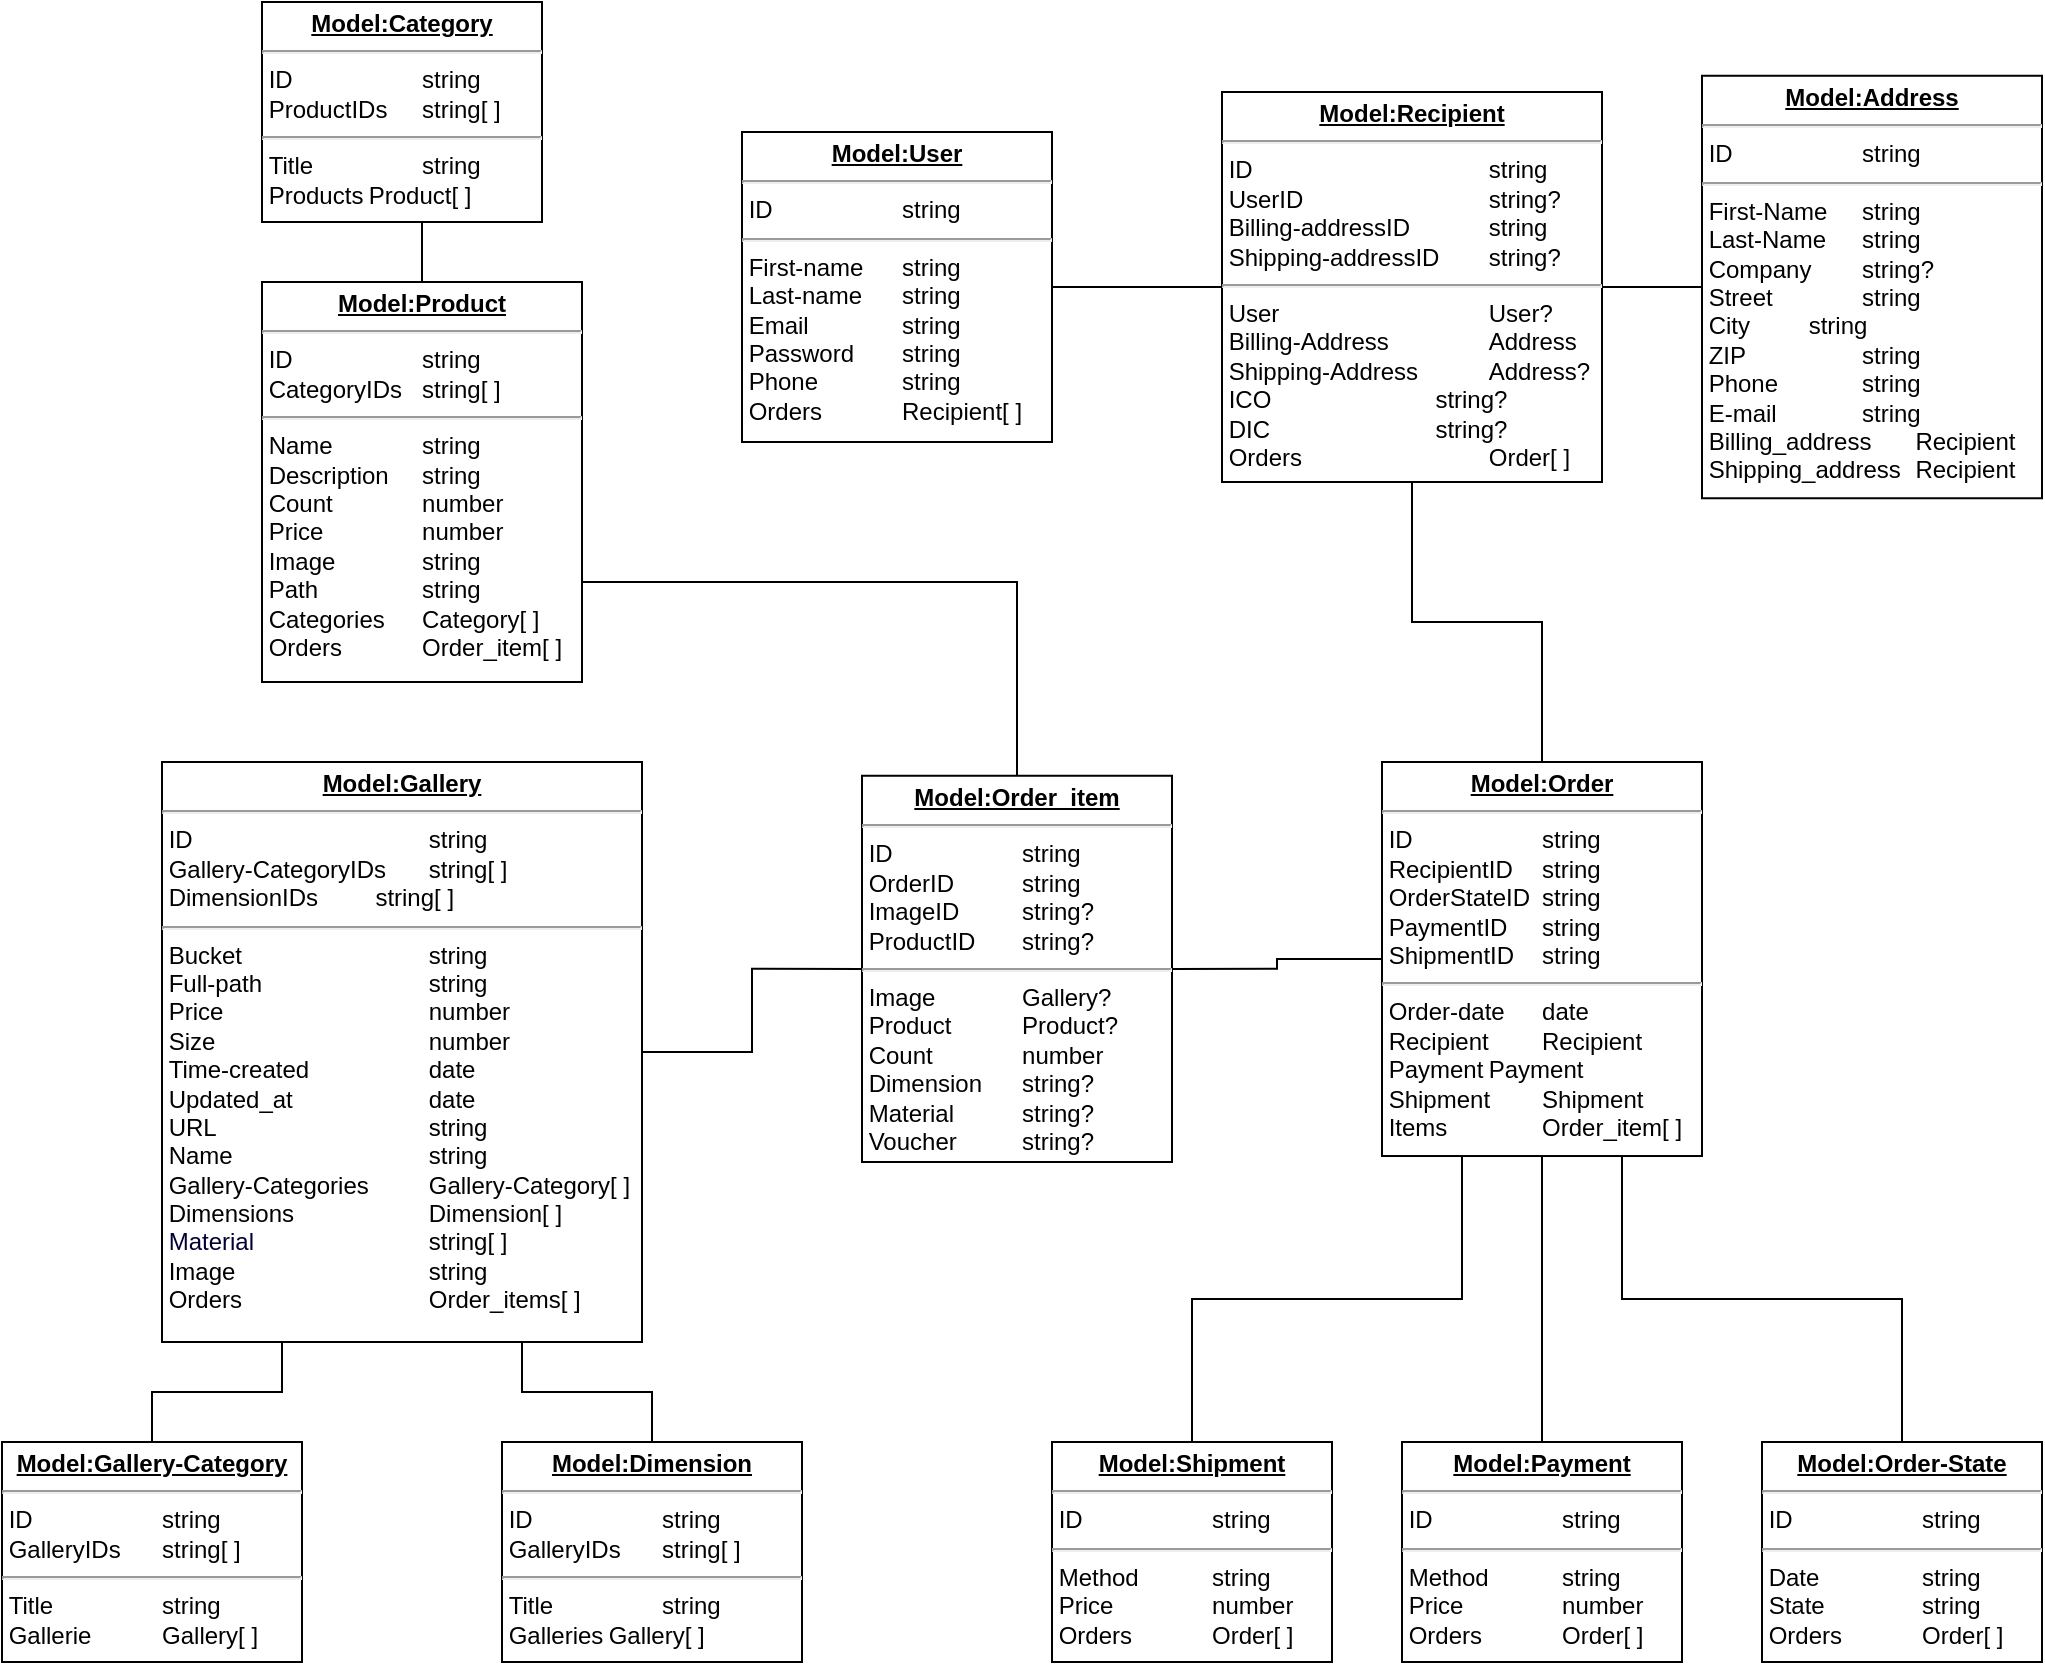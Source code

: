 <mxfile version="21.6.2" type="device">
  <diagram name="Page-1" id="a7904f86-f2b4-8e86-fa97-74104820619b">
    <mxGraphModel dx="2074" dy="1119" grid="1" gridSize="10" guides="1" tooltips="1" connect="1" arrows="1" fold="1" page="1" pageScale="1" pageWidth="1100" pageHeight="850" background="none" math="0" shadow="0">
      <root>
        <mxCell id="0" />
        <mxCell id="1" parent="0" />
        <mxCell id="24794b860abc3c2d-21" value="&lt;p style=&quot;margin: 0px ; margin-top: 4px ; text-align: center ; text-decoration: underline&quot;&gt;&lt;b&gt;Model:User&lt;/b&gt;&lt;/p&gt;&lt;hr&gt;&lt;div&gt;&amp;nbsp;ID&lt;span style=&quot;white-space: pre;&quot;&gt;&#x9;&lt;/span&gt;&lt;span style=&quot;white-space: pre;&quot;&gt;&#x9;&lt;/span&gt;&lt;span style=&quot;white-space: pre;&quot;&gt;&#x9;&lt;/span&gt;string&lt;/div&gt;&lt;div&gt;&lt;hr&gt;&amp;nbsp;First-name&lt;span style=&quot;white-space: pre;&quot;&gt;&#x9;&lt;/span&gt;string&lt;/div&gt;&lt;div&gt;&amp;nbsp;Last-name&lt;span style=&quot;white-space: pre;&quot;&gt;&#x9;&lt;/span&gt;string&lt;/div&gt;&lt;div&gt;&amp;nbsp;Email&lt;span style=&quot;white-space: pre;&quot;&gt;&#x9;&lt;/span&gt;&lt;span style=&quot;white-space: pre;&quot;&gt;&#x9;&lt;/span&gt;string&lt;/div&gt;&lt;div&gt;&amp;nbsp;Password&lt;span style=&quot;white-space: pre;&quot;&gt;&#x9;&lt;/span&gt;string&lt;/div&gt;&lt;div&gt;&amp;nbsp;Phone&lt;span style=&quot;white-space: pre;&quot;&gt;&#x9;&lt;/span&gt;&lt;span style=&quot;white-space: pre;&quot;&gt;&#x9;&lt;/span&gt;string&lt;/div&gt;&lt;div&gt;&amp;nbsp;Orders&lt;span style=&quot;white-space: pre;&quot;&gt;&#x9;&lt;/span&gt;&lt;span style=&quot;white-space: pre;&quot;&gt;&#x9;&lt;/span&gt;Recipient[ ]&lt;br&gt;&lt;/div&gt;&lt;div&gt;&lt;br&gt;&lt;/div&gt;&lt;div&gt;&lt;br&gt;&lt;/div&gt;&lt;div&gt;&amp;nbsp;&lt;br&gt;&lt;/div&gt;" style="verticalAlign=top;align=left;overflow=fill;fontSize=12;fontFamily=Helvetica;html=1;rounded=0;shadow=0;comic=0;labelBackgroundColor=none;strokeWidth=1" parent="1" vertex="1">
          <mxGeometry x="430" y="75" width="155" height="155" as="geometry" />
        </mxCell>
        <mxCell id="SQNjvXRtJoN_OJVXjRYW-17" style="edgeStyle=orthogonalEdgeStyle;rounded=0;orthogonalLoop=1;jettySize=auto;html=1;exitX=0;exitY=0.5;exitDx=0;exitDy=0;entryX=1;entryY=0.5;entryDx=0;entryDy=0;endArrow=none;endFill=0;" parent="1" source="yjo9sUvpNdn4HBGGoEXQ-1" target="24794b860abc3c2d-21" edge="1">
          <mxGeometry relative="1" as="geometry" />
        </mxCell>
        <mxCell id="SQNjvXRtJoN_OJVXjRYW-45" style="edgeStyle=orthogonalEdgeStyle;rounded=0;orthogonalLoop=1;jettySize=auto;html=1;exitX=1;exitY=0.5;exitDx=0;exitDy=0;entryX=0;entryY=0.5;entryDx=0;entryDy=0;endArrow=none;endFill=0;" parent="1" source="yjo9sUvpNdn4HBGGoEXQ-1" target="SQNjvXRtJoN_OJVXjRYW-3" edge="1">
          <mxGeometry relative="1" as="geometry" />
        </mxCell>
        <mxCell id="yjo9sUvpNdn4HBGGoEXQ-1" value="&lt;p style=&quot;margin: 0px ; margin-top: 4px ; text-align: center ; text-decoration: underline&quot;&gt;&lt;b&gt;Model:Recipient&lt;/b&gt;&lt;br&gt;&lt;/p&gt;&lt;hr&gt;&lt;div&gt;&amp;nbsp;ID&lt;span style=&quot;white-space: pre;&quot;&gt;&#x9;&lt;/span&gt;&lt;span style=&quot;white-space: pre;&quot;&gt;&#x9;&lt;/span&gt;&lt;span style=&quot;white-space: pre;&quot;&gt;&#x9;&lt;/span&gt;&lt;span style=&quot;white-space: pre;&quot;&gt;&#x9;&lt;/span&gt;&lt;span style=&quot;white-space: pre;&quot;&gt;&#x9;&lt;/span&gt;string&lt;/div&gt;&lt;div&gt;&amp;nbsp;UserID&lt;span style=&quot;white-space: pre;&quot;&gt;&#x9;&lt;/span&gt;&lt;span style=&quot;white-space: pre;&quot;&gt;&#x9;&lt;/span&gt;&lt;span style=&quot;white-space: pre;&quot;&gt;&#x9;&lt;/span&gt;&lt;span style=&quot;white-space: pre;&quot;&gt;&#x9;&lt;/span&gt;string?&lt;br&gt;&lt;/div&gt;&lt;div&gt;&amp;nbsp;Billing-addressID&lt;span style=&quot;white-space: pre;&quot;&gt;&#x9;&lt;/span&gt;&lt;span style=&quot;white-space: pre;&quot;&gt;&#x9;&lt;/span&gt;string&lt;/div&gt;&lt;div&gt;&amp;nbsp;Shipping-addressID&lt;span style=&quot;white-space: pre;&quot;&gt;&#x9;&lt;/span&gt;string?&lt;br&gt;&lt;hr&gt;&amp;nbsp;User&lt;span style=&quot;white-space: pre;&quot;&gt;&#x9;&lt;/span&gt;&lt;span style=&quot;white-space: pre;&quot;&gt;&#x9;&lt;/span&gt;&lt;span style=&quot;white-space: pre;&quot;&gt;&#x9;&lt;span style=&quot;white-space: pre;&quot;&gt;&#x9;&lt;/span&gt;&lt;/span&gt;User?&lt;br&gt;&lt;/div&gt;&lt;div&gt;&amp;nbsp;Billing-Address&lt;span style=&quot;white-space: pre;&quot;&gt;&#x9;&lt;/span&gt;&lt;span style=&quot;white-space: pre;&quot;&gt;&#x9;&lt;/span&gt;Address&lt;span style=&quot;white-space: pre;&quot;&gt;&#x9;&lt;/span&gt;&lt;/div&gt;&lt;div&gt;&amp;nbsp;Shipping-Address&lt;span style=&quot;white-space: pre;&quot;&gt;&#x9;&lt;span style=&quot;white-space: pre;&quot;&gt;&#x9;&lt;/span&gt;&lt;/span&gt;Address?&lt;br&gt;&lt;/div&gt;&lt;div&gt;&amp;nbsp;ICO&lt;span style=&quot;white-space: pre;&quot;&gt;&#x9;&lt;/span&gt;&lt;span style=&quot;white-space: pre;&quot;&gt;&#x9;&lt;/span&gt;&lt;span style=&quot;white-space: pre;&quot;&gt;&#x9;&lt;/span&gt;&lt;span style=&quot;white-space: pre;&quot;&gt;&#x9;&lt;/span&gt;string?&lt;/div&gt;&lt;div&gt;&lt;span style=&quot;white-space: pre;&quot;&gt; DIC&lt;span style=&quot;white-space: pre;&quot;&gt;&#x9;&lt;/span&gt;&lt;span style=&quot;white-space: pre;&quot;&gt;&#x9;&lt;/span&gt;&lt;span style=&quot;white-space: pre;&quot;&gt;&#x9;&lt;/span&gt;&lt;span style=&quot;white-space: pre;&quot;&gt;&#x9;&lt;/span&gt;string&lt;/span&gt;&lt;span style=&quot;white-space: pre;&quot;&gt;?&lt;br&gt;&lt;/span&gt;&lt;/div&gt;&lt;div&gt;&lt;span style=&quot;white-space: pre;&quot;&gt; Orders&lt;span style=&quot;white-space: pre;&quot;&gt;&#x9;&lt;/span&gt;&lt;span style=&quot;white-space: pre;&quot;&gt;&#x9;&lt;/span&gt;&lt;span style=&quot;white-space: pre;&quot;&gt;&#x9;&lt;/span&gt;&lt;span style=&quot;white-space: pre;&quot;&gt;&#x9;&lt;/span&gt;Order[ ]&lt;br&gt;&lt;/span&gt;&lt;/div&gt;&lt;div&gt;&lt;span style=&quot;white-space: pre;&quot;&gt;&lt;/span&gt;&lt;span style=&quot;white-space: pre;&quot;&gt;&lt;/span&gt;&lt;span style=&quot;white-space: pre;&quot;&gt;&#x9;&lt;/span&gt;&lt;span style=&quot;white-space: pre;&quot;&gt;&#x9;&lt;/span&gt;&lt;br&gt;&lt;/div&gt;&lt;div&gt;&lt;br&gt;&lt;/div&gt;&lt;div&gt;&lt;br&gt;&lt;/div&gt;&lt;div&gt;&amp;nbsp;&lt;br&gt;&lt;/div&gt;" style="verticalAlign=top;align=left;overflow=fill;fontSize=12;fontFamily=Helvetica;html=1;rounded=0;shadow=0;comic=0;labelBackgroundColor=none;strokeWidth=1" parent="1" vertex="1">
          <mxGeometry x="670" y="55" width="190" height="195" as="geometry" />
        </mxCell>
        <mxCell id="yjo9sUvpNdn4HBGGoEXQ-3" value="&lt;p style=&quot;margin: 0px ; margin-top: 4px ; text-align: center ; text-decoration: underline&quot;&gt;&lt;b&gt;Model:Product&lt;/b&gt;&lt;/p&gt;&lt;hr&gt;&lt;div&gt;&amp;nbsp;ID&lt;span style=&quot;white-space: pre;&quot;&gt;&#x9;&lt;/span&gt;&lt;span style=&quot;white-space: pre;&quot;&gt;&#x9;&lt;/span&gt;&lt;span style=&quot;white-space: pre;&quot;&gt;&#x9;&lt;/span&gt;string&lt;/div&gt;&lt;div&gt;&amp;nbsp;CategoryIDs&lt;span style=&quot;white-space: pre;&quot;&gt;&#x9;&lt;/span&gt;string[ ]&lt;br&gt;&lt;/div&gt;&lt;div&gt;&lt;hr&gt;&amp;nbsp;Name&lt;span style=&quot;white-space: pre;&quot;&gt;&#x9;&lt;/span&gt;&lt;span style=&quot;white-space: pre;&quot;&gt;&#x9;&lt;/span&gt;string&lt;/div&gt;&lt;div&gt;&amp;nbsp;Description&lt;span style=&quot;white-space: pre;&quot;&gt;&#x9;&lt;/span&gt;string&lt;/div&gt;&lt;div&gt;&amp;nbsp;Count&lt;span style=&quot;white-space: pre;&quot;&gt;&#x9;&lt;/span&gt;&lt;span style=&quot;white-space: pre;&quot;&gt;&#x9;&lt;/span&gt;number&lt;br&gt;&lt;/div&gt;&lt;div&gt;&amp;nbsp;Price&lt;span style=&quot;white-space: pre;&quot;&gt;&#x9;&lt;/span&gt;&lt;span style=&quot;white-space: pre;&quot;&gt;&#x9;&lt;/span&gt;number&lt;br&gt;&lt;/div&gt;&lt;div&gt;&amp;nbsp;Image&lt;span style=&quot;white-space: pre;&quot;&gt;&#x9;&lt;/span&gt;&lt;span style=&quot;white-space: pre;&quot;&gt;&#x9;&lt;/span&gt;string&lt;/div&gt;&lt;div&gt;&amp;nbsp;Path&lt;span style=&quot;white-space: pre;&quot;&gt;&#x9;&lt;/span&gt;&lt;span style=&quot;white-space: pre;&quot;&gt;&#x9;&lt;/span&gt;string&lt;/div&gt;&lt;div&gt;&amp;nbsp;Categories&lt;span style=&quot;white-space: pre;&quot;&gt;&#x9;&lt;/span&gt;Category[ ]&lt;br&gt;&lt;/div&gt;&lt;div&gt;&amp;nbsp;Orders&lt;span style=&quot;white-space: pre;&quot;&gt;&#x9;&lt;/span&gt;&lt;span style=&quot;white-space: pre;&quot;&gt;&#x9;&lt;/span&gt;Order_item[ ]&lt;br&gt;&lt;/div&gt;&lt;div&gt;&lt;br&gt;&lt;/div&gt;&lt;div&gt;&lt;br&gt;&lt;/div&gt;&lt;div&gt;&amp;nbsp;&lt;br&gt;&lt;/div&gt;&lt;div&gt;&lt;br&gt;&lt;/div&gt;&lt;div&gt;&lt;br&gt;&lt;/div&gt;&lt;div&gt;&lt;br&gt;&lt;/div&gt;&lt;div&gt;&lt;br&gt;&lt;/div&gt;&lt;div&gt;&lt;br&gt;&lt;/div&gt;&lt;div&gt;&amp;nbsp;&lt;br&gt;&lt;/div&gt;" style="verticalAlign=top;align=left;overflow=fill;fontSize=12;fontFamily=Helvetica;html=1;rounded=0;shadow=0;comic=0;labelBackgroundColor=none;strokeWidth=1" parent="1" vertex="1">
          <mxGeometry x="190" y="150" width="160" height="200" as="geometry" />
        </mxCell>
        <mxCell id="2CSzoS-PEX5xUORE_16z-3" style="edgeStyle=orthogonalEdgeStyle;rounded=0;orthogonalLoop=1;jettySize=auto;html=1;exitX=0.5;exitY=0;exitDx=0;exitDy=0;entryX=0.5;entryY=1;entryDx=0;entryDy=0;endArrow=none;endFill=0;" parent="1" source="yjo9sUvpNdn4HBGGoEXQ-7" target="yjo9sUvpNdn4HBGGoEXQ-1" edge="1">
          <mxGeometry relative="1" as="geometry" />
        </mxCell>
        <mxCell id="jSQn7mEXTyYtp7MUnLnr-3" style="edgeStyle=orthogonalEdgeStyle;rounded=0;orthogonalLoop=1;jettySize=auto;html=1;exitX=0;exitY=0.5;exitDx=0;exitDy=0;entryX=1;entryY=0.5;entryDx=0;entryDy=0;endArrow=none;endFill=0;" edge="1" parent="1" source="yjo9sUvpNdn4HBGGoEXQ-7" target="jSQn7mEXTyYtp7MUnLnr-1">
          <mxGeometry relative="1" as="geometry" />
        </mxCell>
        <mxCell id="yjo9sUvpNdn4HBGGoEXQ-7" value="&lt;p style=&quot;margin: 0px ; margin-top: 4px ; text-align: center ; text-decoration: underline&quot;&gt;&lt;b&gt;Model:Order&lt;/b&gt;&lt;/p&gt;&lt;hr&gt;&lt;div&gt;&amp;nbsp;ID&lt;span style=&quot;white-space: pre;&quot;&gt;&#x9;&lt;/span&gt;&lt;span style=&quot;white-space: pre;&quot;&gt;&#x9;&lt;/span&gt;&lt;span style=&quot;white-space: pre;&quot;&gt;&#x9;&lt;/span&gt;string&lt;/div&gt;&lt;div&gt;&amp;nbsp;RecipientID&lt;span style=&quot;white-space: pre;&quot;&gt;&#x9;&lt;/span&gt;string&lt;/div&gt;&lt;div&gt;&amp;nbsp;OrderStateID&lt;span style=&quot;white-space: pre;&quot;&gt;&#x9;&lt;/span&gt;string&lt;/div&gt;&lt;div&gt;&amp;nbsp;PaymentID&lt;span style=&quot;white-space: pre;&quot;&gt;&#x9;&lt;/span&gt;string&lt;/div&gt;&lt;div&gt;&amp;nbsp;ShipmentID&lt;span style=&quot;white-space: pre;&quot;&gt;&#x9;&lt;/span&gt;string&lt;br&gt;&lt;/div&gt;&lt;div&gt;&lt;hr&gt;&amp;nbsp;Order-date&lt;span style=&quot;white-space: pre;&quot;&gt;&#x9;&lt;/span&gt;date&lt;/div&gt;&lt;div&gt;&amp;nbsp;Recipient&lt;span style=&quot;white-space: pre;&quot;&gt;&#x9;&lt;/span&gt;Recipient&lt;/div&gt;&lt;div&gt;&amp;nbsp;Payment&lt;span style=&quot;white-space: pre;&quot;&gt;&#x9;&lt;/span&gt;Payment&lt;/div&gt;&lt;div&gt;&amp;nbsp;Shipment&lt;span style=&quot;white-space: pre;&quot;&gt;&#x9;&lt;/span&gt;Shipment&lt;br&gt;&lt;/div&gt;&lt;div&gt;&amp;nbsp;Items&lt;span style=&quot;white-space: pre;&quot;&gt;&#x9;&lt;/span&gt;&lt;span style=&quot;white-space: pre;&quot;&gt;&#x9;&lt;/span&gt;Order_item[ ]&lt;span style=&quot;white-space: pre;&quot;&gt;&lt;/span&gt;&lt;span style=&quot;white-space: pre;&quot;&gt;&#x9;&lt;/span&gt;&lt;br&gt;&lt;/div&gt;&lt;div&gt;&lt;br&gt;&lt;/div&gt;&lt;div&gt;&amp;nbsp;&lt;br&gt;&lt;/div&gt;&lt;br&gt;&lt;div&gt;&lt;br&gt;&lt;/div&gt;&lt;div&gt;&amp;nbsp;&lt;br&gt;&lt;/div&gt;" style="verticalAlign=top;align=left;overflow=fill;fontSize=12;fontFamily=Helvetica;html=1;rounded=0;shadow=0;comic=0;labelBackgroundColor=none;strokeWidth=1" parent="1" vertex="1">
          <mxGeometry x="750" y="390" width="160" height="197.01" as="geometry" />
        </mxCell>
        <mxCell id="SQNjvXRtJoN_OJVXjRYW-49" style="edgeStyle=orthogonalEdgeStyle;rounded=0;orthogonalLoop=1;jettySize=auto;html=1;exitX=0.5;exitY=0;exitDx=0;exitDy=0;entryX=0.5;entryY=1;entryDx=0;entryDy=0;endArrow=none;endFill=0;" parent="1" source="yjo9sUvpNdn4HBGGoEXQ-8" target="yjo9sUvpNdn4HBGGoEXQ-7" edge="1">
          <mxGeometry relative="1" as="geometry" />
        </mxCell>
        <mxCell id="yjo9sUvpNdn4HBGGoEXQ-8" value="&lt;p style=&quot;margin: 0px ; margin-top: 4px ; text-align: center ; text-decoration: underline&quot;&gt;&lt;b&gt;Model:Payment&lt;/b&gt;&lt;/p&gt;&lt;hr&gt;&lt;div&gt;&amp;nbsp;ID&lt;span style=&quot;white-space: pre;&quot;&gt;&#x9;&lt;/span&gt;&lt;span style=&quot;white-space: pre;&quot;&gt;&#x9;&lt;/span&gt;&lt;span style=&quot;white-space: pre;&quot;&gt;&#x9;&lt;/span&gt;string&lt;hr&gt;&lt;/div&gt;&lt;div&gt;&amp;nbsp;Method&lt;span style=&quot;white-space: pre;&quot;&gt;&#x9;&lt;/span&gt;&lt;span style=&quot;white-space: pre;&quot;&gt;&#x9;&lt;/span&gt;string&lt;/div&gt;&lt;div&gt;&amp;nbsp;Price&lt;span style=&quot;white-space: pre;&quot;&gt;&#x9;&lt;/span&gt;&lt;span style=&quot;white-space: pre;&quot;&gt;&#x9;&lt;/span&gt;number&lt;/div&gt;&lt;div&gt;&amp;nbsp;Orders&lt;span style=&quot;white-space: pre;&quot;&gt;&#x9;&lt;/span&gt;&lt;span style=&quot;white-space: pre;&quot;&gt;&#x9;&lt;/span&gt;Order[ ]&lt;br&gt;&lt;/div&gt;&lt;div&gt;&amp;nbsp;&lt;br&gt;&lt;/div&gt;" style="verticalAlign=top;align=left;overflow=fill;fontSize=12;fontFamily=Helvetica;html=1;rounded=0;shadow=0;comic=0;labelBackgroundColor=none;strokeWidth=1" parent="1" vertex="1">
          <mxGeometry x="760" y="730" width="140" height="110" as="geometry" />
        </mxCell>
        <mxCell id="SQNjvXRtJoN_OJVXjRYW-48" style="edgeStyle=orthogonalEdgeStyle;rounded=0;orthogonalLoop=1;jettySize=auto;html=1;exitX=0.5;exitY=0;exitDx=0;exitDy=0;entryX=0.25;entryY=1;entryDx=0;entryDy=0;endArrow=none;endFill=0;" parent="1" source="yjo9sUvpNdn4HBGGoEXQ-19" target="yjo9sUvpNdn4HBGGoEXQ-7" edge="1">
          <mxGeometry relative="1" as="geometry" />
        </mxCell>
        <mxCell id="yjo9sUvpNdn4HBGGoEXQ-19" value="&lt;p style=&quot;margin: 0px ; margin-top: 4px ; text-align: center ; text-decoration: underline&quot;&gt;&lt;b&gt;Model:Shipment&lt;/b&gt;&lt;/p&gt;&lt;div&gt;&lt;hr&gt;&amp;nbsp;ID&lt;span style=&quot;white-space: pre;&quot;&gt;&#x9;&lt;/span&gt;&lt;span style=&quot;white-space: pre;&quot;&gt;&#x9;&lt;/span&gt;&lt;span style=&quot;white-space: pre;&quot;&gt;&#x9;&lt;/span&gt;string&lt;hr&gt;&lt;/div&gt;&lt;div&gt;&amp;nbsp;Method&lt;span style=&quot;white-space: pre;&quot;&gt;&#x9;&lt;/span&gt;&lt;span style=&quot;white-space: pre;&quot;&gt;&#x9;&lt;/span&gt;string&lt;/div&gt;&lt;div&gt;&amp;nbsp;Price&lt;span style=&quot;white-space: pre;&quot;&gt;&#x9;&lt;/span&gt;&lt;span style=&quot;white-space: pre;&quot;&gt;&#x9;&lt;/span&gt;number&lt;/div&gt;&lt;div&gt;&amp;nbsp;Orders&lt;span style=&quot;white-space: pre;&quot;&gt;&#x9;&lt;/span&gt;&lt;span style=&quot;white-space: pre;&quot;&gt;&#x9;&lt;/span&gt;Order[ ]&lt;br&gt;&lt;/div&gt;&amp;nbsp;&lt;br&gt;&lt;div&gt;&lt;br&gt;&lt;/div&gt;&lt;div&gt;&amp;nbsp;&lt;br&gt;&lt;/div&gt;" style="verticalAlign=top;align=left;overflow=fill;fontSize=12;fontFamily=Helvetica;html=1;rounded=0;shadow=0;comic=0;labelBackgroundColor=none;strokeWidth=1" parent="1" vertex="1">
          <mxGeometry x="585" y="730" width="140" height="110" as="geometry" />
        </mxCell>
        <mxCell id="SQNjvXRtJoN_OJVXjRYW-53" style="edgeStyle=orthogonalEdgeStyle;rounded=0;orthogonalLoop=1;jettySize=auto;html=1;exitX=0.5;exitY=1;exitDx=0;exitDy=0;entryX=0.5;entryY=0;entryDx=0;entryDy=0;endArrow=none;endFill=0;" parent="1" source="SQNjvXRtJoN_OJVXjRYW-2" target="yjo9sUvpNdn4HBGGoEXQ-3" edge="1">
          <mxGeometry relative="1" as="geometry" />
        </mxCell>
        <mxCell id="SQNjvXRtJoN_OJVXjRYW-2" value="&lt;p style=&quot;margin: 0px ; margin-top: 4px ; text-align: center ; text-decoration: underline&quot;&gt;&lt;b&gt;Model:Category&lt;/b&gt;&lt;br&gt;&lt;/p&gt;&lt;div&gt;&lt;hr&gt;&amp;nbsp;ID&lt;span style=&quot;white-space: pre;&quot;&gt;&#x9;&lt;/span&gt;&lt;span style=&quot;white-space: pre;&quot;&gt;&#x9;&lt;/span&gt;&lt;span style=&quot;white-space: pre;&quot;&gt;&#x9;&lt;/span&gt;string&lt;/div&gt;&lt;div&gt;&amp;nbsp;ProductIDs&lt;span style=&quot;white-space: pre;&quot;&gt;&#x9;&lt;/span&gt;string[ ]&lt;br&gt;&lt;hr&gt;&lt;/div&gt;&lt;div&gt;&amp;nbsp;Title&lt;span style=&quot;white-space: pre;&quot;&gt;&#x9;&lt;/span&gt;&lt;span style=&quot;white-space: pre;&quot;&gt;&#x9;&lt;/span&gt;string&lt;/div&gt;&lt;div&gt;&amp;nbsp;Products&lt;span style=&quot;white-space: pre;&quot;&gt;&#x9;&lt;/span&gt;Product[ ]&lt;br&gt;&lt;/div&gt;&amp;nbsp;&lt;br&gt;&lt;div&gt;&lt;br&gt;&lt;/div&gt;&lt;div&gt;&amp;nbsp;&lt;br&gt;&lt;/div&gt;" style="verticalAlign=top;align=left;overflow=fill;fontSize=12;fontFamily=Helvetica;html=1;rounded=0;shadow=0;comic=0;labelBackgroundColor=none;strokeWidth=1" parent="1" vertex="1">
          <mxGeometry x="190" y="10" width="140" height="110" as="geometry" />
        </mxCell>
        <mxCell id="SQNjvXRtJoN_OJVXjRYW-3" value="&lt;p style=&quot;margin: 0px ; margin-top: 4px ; text-align: center ; text-decoration: underline&quot;&gt;&lt;b&gt;Model:Address&lt;/b&gt;&lt;br&gt;&lt;/p&gt;&lt;div&gt;&lt;hr&gt;&lt;div&gt;&amp;nbsp;ID&lt;span style=&quot;white-space: pre;&quot;&gt;&#x9;&lt;/span&gt;&lt;span style=&quot;white-space: pre;&quot;&gt;&#x9;&lt;/span&gt;&lt;span style=&quot;white-space: pre;&quot;&gt;&#x9;&lt;/span&gt;string&lt;br&gt;&lt;hr&gt;&lt;/div&gt;&lt;div&gt;&amp;nbsp;First-Name&lt;span style=&quot;white-space: pre;&quot;&gt;&#x9;&lt;/span&gt;string&lt;/div&gt;&lt;div&gt;&amp;nbsp;Last-Name&lt;span style=&quot;white-space: pre;&quot;&gt;&#x9;&lt;/span&gt;string&lt;/div&gt;&lt;div&gt;&amp;nbsp;Company&lt;span style=&quot;white-space: pre;&quot;&gt;&#x9;&lt;/span&gt;string?&lt;/div&gt;&lt;div&gt;&amp;nbsp;Street&lt;span style=&quot;white-space: pre;&quot;&gt;&#x9;&lt;/span&gt;&lt;span style=&quot;white-space: pre;&quot;&gt;&#x9;&lt;/span&gt;string&lt;/div&gt;&lt;div&gt;&amp;nbsp;City&lt;span style=&quot;white-space: pre;&quot;&gt;&#x9;&lt;/span&gt;&lt;span style=&quot;white-space: pre;&quot;&gt;&#x9;&lt;/span&gt;string&lt;/div&gt;&lt;div&gt;&amp;nbsp;ZIP&lt;span style=&quot;white-space: pre;&quot;&gt;&#x9;&lt;/span&gt;&lt;span style=&quot;white-space: pre;&quot;&gt;&#x9;&lt;/span&gt;&lt;span style=&quot;white-space: pre;&quot;&gt;&#x9;&lt;/span&gt;string&lt;/div&gt;&lt;div&gt;&amp;nbsp;Phone&lt;span style=&quot;white-space: pre;&quot;&gt;&#x9;&lt;/span&gt;&lt;span style=&quot;white-space: pre;&quot;&gt;&#x9;&lt;/span&gt;string&lt;/div&gt;&lt;div&gt;&amp;nbsp;E-mail&lt;span style=&quot;white-space: pre;&quot;&gt;&#x9;&lt;/span&gt;&lt;span style=&quot;white-space: pre;&quot;&gt;&#x9;&lt;/span&gt;string&lt;/div&gt;&lt;div&gt;&amp;nbsp;Billing_address&lt;span style=&quot;white-space: pre;&quot;&gt;&#x9;&lt;/span&gt;Recipient&lt;/div&gt;&lt;div&gt;&amp;nbsp;Shipping_address&lt;span style=&quot;white-space: pre;&quot;&gt;&#x9;&lt;/span&gt;Recipient&lt;br&gt;&lt;/div&gt;&lt;/div&gt;&lt;div&gt;&amp;nbsp;&lt;br&gt;&lt;/div&gt;" style="verticalAlign=top;align=left;overflow=fill;fontSize=12;fontFamily=Helvetica;html=1;rounded=0;shadow=0;comic=0;labelBackgroundColor=none;strokeWidth=1" parent="1" vertex="1">
          <mxGeometry x="910" y="46.88" width="170" height="211.25" as="geometry" />
        </mxCell>
        <mxCell id="SQNjvXRtJoN_OJVXjRYW-14" style="edgeStyle=orthogonalEdgeStyle;rounded=0;orthogonalLoop=1;jettySize=auto;html=1;exitX=0.25;exitY=1;exitDx=0;exitDy=0;entryX=0.5;entryY=0;entryDx=0;entryDy=0;endArrow=none;endFill=0;" parent="1" source="SQNjvXRtJoN_OJVXjRYW-10" target="SQNjvXRtJoN_OJVXjRYW-11" edge="1">
          <mxGeometry relative="1" as="geometry" />
        </mxCell>
        <mxCell id="2CSzoS-PEX5xUORE_16z-2" style="edgeStyle=orthogonalEdgeStyle;rounded=0;orthogonalLoop=1;jettySize=auto;html=1;exitX=0.75;exitY=1;exitDx=0;exitDy=0;entryX=0.5;entryY=0;entryDx=0;entryDy=0;endArrow=none;endFill=0;" parent="1" source="SQNjvXRtJoN_OJVXjRYW-10" target="SQNjvXRtJoN_OJVXjRYW-12" edge="1">
          <mxGeometry relative="1" as="geometry" />
        </mxCell>
        <mxCell id="jSQn7mEXTyYtp7MUnLnr-4" style="edgeStyle=orthogonalEdgeStyle;rounded=0;orthogonalLoop=1;jettySize=auto;html=1;exitX=1;exitY=0.5;exitDx=0;exitDy=0;entryX=0;entryY=0.5;entryDx=0;entryDy=0;endArrow=none;endFill=0;" edge="1" parent="1" source="SQNjvXRtJoN_OJVXjRYW-10" target="jSQn7mEXTyYtp7MUnLnr-1">
          <mxGeometry relative="1" as="geometry" />
        </mxCell>
        <mxCell id="SQNjvXRtJoN_OJVXjRYW-10" value="&lt;p style=&quot;margin: 0px ; margin-top: 4px ; text-align: center ; text-decoration: underline&quot;&gt;&lt;b&gt;Model:Gallery&lt;/b&gt;&lt;/p&gt;&lt;hr&gt;&lt;div&gt;&amp;nbsp;ID&lt;span style=&quot;white-space: pre;&quot;&gt;&#x9;&lt;/span&gt;&lt;span style=&quot;white-space: pre;&quot;&gt;&#x9;&lt;/span&gt;&lt;span style=&quot;white-space: pre;&quot;&gt;&#x9;&lt;/span&gt;&lt;span style=&quot;white-space: pre;&quot;&gt;&#x9;&lt;/span&gt;&lt;span style=&quot;white-space: pre;&quot;&gt;&#x9;&lt;/span&gt;string&lt;/div&gt;&lt;div&gt;&amp;nbsp;Gallery-CategoryIDs&lt;span style=&quot;white-space: pre;&quot;&gt;&#x9;&lt;/span&gt;string[ ]&lt;/div&gt;&lt;div&gt;&amp;nbsp;DimensionIDs&lt;span style=&quot;white-space: pre;&quot;&gt;&#x9;&lt;/span&gt;&lt;span style=&quot;white-space: pre;&quot;&gt;&#x9;&lt;/span&gt;string[ ]&lt;/div&gt;&lt;div&gt;&lt;hr&gt;&lt;/div&gt;&lt;div&gt;&amp;nbsp;Bucket&lt;span style=&quot;white-space: pre;&quot;&gt;&#x9;&lt;/span&gt;&lt;span style=&quot;white-space: pre;&quot;&gt;&#x9;&lt;/span&gt;&lt;span style=&quot;white-space: pre;&quot;&gt;&#x9;&lt;/span&gt;&lt;span style=&quot;white-space: pre;&quot;&gt;&#x9;&lt;/span&gt;string&lt;/div&gt;&lt;div&gt;&amp;nbsp;Full-path&lt;span style=&quot;white-space: pre;&quot;&gt;&#x9;&lt;/span&gt;&lt;span style=&quot;white-space: pre;&quot;&gt;&#x9;&lt;/span&gt;&lt;span style=&quot;white-space: pre;&quot;&gt;&#x9;&lt;/span&gt;&lt;span style=&quot;white-space: pre;&quot;&gt;&#x9;&lt;/span&gt;string&lt;br&gt;&lt;/div&gt;&lt;div&gt;&amp;nbsp;Price&lt;span style=&quot;white-space: pre;&quot;&gt;&#x9;&lt;/span&gt;&lt;span style=&quot;white-space: pre;&quot;&gt;&#x9;&lt;/span&gt;&lt;span style=&quot;white-space: pre;&quot;&gt;&#x9;&lt;/span&gt;&lt;span style=&quot;white-space: pre;&quot;&gt;&#x9;&lt;/span&gt;number &lt;br&gt;&lt;/div&gt;&lt;div&gt;&amp;nbsp;Size&lt;span style=&quot;white-space: pre;&quot;&gt;&#x9;&lt;/span&gt;&lt;span style=&quot;white-space: pre;&quot;&gt;&#x9;&lt;/span&gt;&lt;span style=&quot;white-space: pre;&quot;&gt;&#x9;&lt;/span&gt;&lt;span style=&quot;white-space: pre;&quot;&gt;&#x9;&lt;/span&gt;number&lt;/div&gt;&lt;div&gt;&amp;nbsp;Time-created&lt;span style=&quot;white-space: pre;&quot;&gt;&#x9;&lt;/span&gt;&lt;span style=&quot;white-space: pre;&quot;&gt;&#x9;&lt;/span&gt;&lt;span style=&quot;white-space: pre;&quot;&gt;&#x9;&lt;/span&gt;date&lt;/div&gt;&lt;div&gt;&amp;nbsp;Updated&lt;span style=&quot;white-space: pre;&quot;&gt;_at&#x9;&lt;/span&gt;&lt;span style=&quot;white-space: pre;&quot;&gt;&#x9;&lt;/span&gt;&lt;span style=&quot;white-space: pre;&quot;&gt;&#x9;&lt;/span&gt;date&lt;/div&gt;&lt;div&gt;&amp;nbsp;URL&lt;span style=&quot;white-space: pre;&quot;&gt;&#x9;&lt;/span&gt;&lt;span style=&quot;white-space: pre;&quot;&gt;&#x9;&lt;/span&gt;&lt;span style=&quot;white-space: pre;&quot;&gt;&#x9;&lt;/span&gt;&lt;span style=&quot;white-space: pre;&quot;&gt;&#x9;&lt;/span&gt;string&lt;br&gt;&lt;/div&gt;&lt;div&gt;&amp;nbsp;Name&lt;span style=&quot;white-space: pre;&quot;&gt;&#x9;&lt;/span&gt;&lt;span style=&quot;white-space: pre;&quot;&gt;&#x9;&lt;/span&gt;&lt;span style=&quot;white-space: pre;&quot;&gt;&#x9;&lt;/span&gt;&lt;span style=&quot;white-space: pre;&quot;&gt;&#x9;&lt;/span&gt;string&lt;/div&gt;&lt;div&gt;&amp;nbsp;Gallery-Categories&lt;span style=&quot;white-space: pre;&quot;&gt;&#x9;&lt;/span&gt;&lt;span style=&quot;white-space: pre;&quot;&gt;&#x9;&lt;/span&gt;Gallery-Category[ ]&lt;br&gt;&lt;/div&gt;&lt;div&gt;&amp;nbsp;Dimensions&lt;span style=&quot;white-space: pre;&quot;&gt;&#x9;&lt;/span&gt;&lt;span style=&quot;white-space: pre;&quot;&gt;&#x9;&lt;/span&gt;&lt;span style=&quot;white-space: pre;&quot;&gt;&#x9;&lt;/span&gt;Dimension[ ]&lt;/div&gt;&lt;div&gt;&amp;nbsp;&lt;font color=&quot;#000033&quot;&gt;Material&lt;span style=&quot;white-space: pre;&quot;&gt;&#x9;&lt;/span&gt;&lt;/font&gt;&lt;font color=&quot;#19ff85&quot;&gt;&lt;span style=&quot;white-space: pre;&quot;&gt;&#x9;&lt;/span&gt;&lt;span style=&quot;white-space: pre;&quot;&gt;&#x9;&lt;/span&gt;&lt;span style=&quot;white-space: pre;&quot;&gt;&#x9;&lt;/span&gt;&lt;/font&gt;string[ ]&lt;br&gt;&lt;/div&gt;&lt;div&gt;&amp;nbsp;Image&lt;span style=&quot;white-space: pre;&quot;&gt;&#x9;&lt;/span&gt;&lt;span style=&quot;white-space: pre;&quot;&gt;&#x9;&lt;/span&gt;&lt;span style=&quot;white-space: pre;&quot;&gt;&#x9;&lt;/span&gt;&lt;span style=&quot;white-space: pre;&quot;&gt;&#x9;&lt;/span&gt;string&lt;/div&gt;&lt;div&gt;&amp;nbsp;Orders&lt;span style=&quot;white-space: pre;&quot;&gt;&#x9;&lt;/span&gt;&lt;span style=&quot;white-space: pre;&quot;&gt;&#x9;&lt;/span&gt;&lt;span style=&quot;white-space: pre;&quot;&gt;&#x9;&lt;/span&gt;&lt;span style=&quot;white-space: pre;&quot;&gt;&#x9;&lt;/span&gt;Order_items[ ]&lt;br&gt;&lt;/div&gt;&lt;div&gt;&lt;br&gt;&lt;/div&gt;&lt;div&gt;&amp;nbsp;&lt;br&gt;&lt;/div&gt;&lt;div&gt;&lt;br&gt;&lt;/div&gt;&lt;div&gt;&lt;br&gt;&lt;/div&gt;&lt;div&gt;&lt;br&gt;&lt;/div&gt;&lt;div&gt;&lt;br&gt;&lt;/div&gt;&lt;div&gt;&lt;br&gt;&lt;/div&gt;&lt;div&gt;&amp;nbsp;&lt;br&gt;&lt;/div&gt;" style="verticalAlign=top;align=left;overflow=fill;fontSize=12;fontFamily=Helvetica;html=1;rounded=0;shadow=0;comic=0;labelBackgroundColor=none;strokeWidth=1" parent="1" vertex="1">
          <mxGeometry x="140" y="390" width="240" height="290" as="geometry" />
        </mxCell>
        <mxCell id="SQNjvXRtJoN_OJVXjRYW-11" value="&lt;p style=&quot;margin: 0px ; margin-top: 4px ; text-align: center ; text-decoration: underline&quot;&gt;&lt;b&gt;Model:Gallery-Category&lt;/b&gt;&lt;br&gt;&lt;/p&gt;&lt;div&gt;&lt;hr&gt;&amp;nbsp;ID&lt;span style=&quot;white-space: pre;&quot;&gt;&#x9;&lt;/span&gt;&lt;span style=&quot;white-space: pre;&quot;&gt;&#x9;&lt;/span&gt;&lt;span style=&quot;white-space: pre;&quot;&gt;&#x9;&lt;/span&gt;string&lt;/div&gt;&lt;div&gt;&amp;nbsp;GalleryIDs&lt;span style=&quot;white-space: pre;&quot;&gt;&#x9;&lt;/span&gt;string[ ]&lt;br&gt;&lt;hr&gt;&lt;/div&gt;&lt;div&gt;&amp;nbsp;Title&lt;span style=&quot;white-space: pre;&quot;&gt;&#x9;&lt;/span&gt;&lt;span style=&quot;white-space: pre;&quot;&gt;&#x9;&lt;/span&gt;string&lt;span style=&quot;white-space: pre;&quot;&gt;&#x9;&lt;/span&gt;&lt;span style=&quot;white-space: pre;&quot;&gt;&#x9;&lt;/span&gt;&lt;br&gt;&lt;/div&gt;&amp;nbsp;Gallerie&lt;span style=&quot;white-space: pre;&quot;&gt;&#x9;&lt;/span&gt;&lt;span style=&quot;white-space: pre;&quot;&gt;&#x9;&lt;/span&gt;Gallery[ ]&lt;br&gt;&lt;div&gt;&lt;br&gt;&lt;/div&gt;&lt;div&gt;&amp;nbsp;&lt;br&gt;&lt;/div&gt;" style="verticalAlign=top;align=left;overflow=fill;fontSize=12;fontFamily=Helvetica;html=1;rounded=0;shadow=0;comic=0;labelBackgroundColor=none;strokeWidth=1" parent="1" vertex="1">
          <mxGeometry x="60" y="730" width="150" height="110" as="geometry" />
        </mxCell>
        <mxCell id="SQNjvXRtJoN_OJVXjRYW-12" value="&lt;p style=&quot;margin: 0px ; margin-top: 4px ; text-align: center ; text-decoration: underline&quot;&gt;&lt;b&gt;Model:Dimension&lt;/b&gt;&lt;/p&gt;&lt;div&gt;&lt;hr&gt;&amp;nbsp;ID&lt;span style=&quot;white-space: pre;&quot;&gt;&#x9;&lt;/span&gt;&lt;span style=&quot;white-space: pre;&quot;&gt;&#x9;&lt;/span&gt;&lt;span style=&quot;white-space: pre;&quot;&gt;&#x9;&lt;/span&gt;string&lt;/div&gt;&lt;div&gt;&amp;nbsp;GalleryIDs&lt;span style=&quot;white-space: pre;&quot;&gt;&#x9;&lt;/span&gt;string[ ]&lt;br&gt;&lt;hr&gt;&lt;/div&gt;&lt;div&gt;&amp;nbsp;Title&lt;span style=&quot;white-space: pre;&quot;&gt;&#x9;&lt;/span&gt;&lt;span style=&quot;white-space: pre;&quot;&gt;&#x9;&lt;/span&gt;string&lt;span style=&quot;white-space: pre;&quot;&gt;&lt;br&gt;&lt;/span&gt;&lt;/div&gt;&lt;div&gt;&lt;span style=&quot;white-space: pre;&quot;&gt; Galleries&lt;span style=&quot;white-space: pre;&quot;&gt;&#x9;&lt;/span&gt;Gallery[ ]&#x9;&lt;/span&gt;&lt;span style=&quot;white-space: pre;&quot;&gt;&#x9;&lt;/span&gt;&lt;br&gt;&lt;/div&gt;&amp;nbsp;&lt;br&gt;&lt;div&gt;&lt;br&gt;&lt;/div&gt;&lt;div&gt;&amp;nbsp;&lt;br&gt;&lt;/div&gt;" style="verticalAlign=top;align=left;overflow=fill;fontSize=12;fontFamily=Helvetica;html=1;rounded=0;shadow=0;comic=0;labelBackgroundColor=none;strokeWidth=1" parent="1" vertex="1">
          <mxGeometry x="310" y="730" width="150" height="110" as="geometry" />
        </mxCell>
        <mxCell id="SQNjvXRtJoN_OJVXjRYW-50" style="edgeStyle=orthogonalEdgeStyle;rounded=0;orthogonalLoop=1;jettySize=auto;html=1;exitX=0.5;exitY=0;exitDx=0;exitDy=0;entryX=0.75;entryY=1;entryDx=0;entryDy=0;endArrow=none;endFill=0;" parent="1" source="SQNjvXRtJoN_OJVXjRYW-22" target="yjo9sUvpNdn4HBGGoEXQ-7" edge="1">
          <mxGeometry relative="1" as="geometry" />
        </mxCell>
        <mxCell id="SQNjvXRtJoN_OJVXjRYW-22" value="&lt;p style=&quot;margin: 0px ; margin-top: 4px ; text-align: center ; text-decoration: underline&quot;&gt;&lt;b&gt;Model:Order-State&lt;/b&gt;&lt;/p&gt;&lt;div&gt;&lt;hr&gt;&amp;nbsp;ID&lt;span style=&quot;white-space: pre;&quot;&gt;&#x9;&lt;/span&gt;&lt;span style=&quot;white-space: pre;&quot;&gt;&#x9;&lt;/span&gt;&lt;span style=&quot;white-space: pre;&quot;&gt;&#x9;&lt;/span&gt;string&lt;hr&gt;&lt;/div&gt;&lt;div&gt;&amp;nbsp;Date&lt;span style=&quot;white-space: pre;&quot;&gt;&#x9;&lt;/span&gt;&lt;span style=&quot;white-space: pre;&quot;&gt;&#x9;&lt;/span&gt;string&lt;/div&gt;&lt;div&gt;&amp;nbsp;State&lt;span style=&quot;white-space: pre;&quot;&gt;&#x9;&lt;/span&gt;&lt;span style=&quot;white-space: pre;&quot;&gt;&#x9;&lt;/span&gt;string&lt;/div&gt;&lt;div&gt;&amp;nbsp;Orders&lt;span style=&quot;white-space: pre;&quot;&gt;&#x9;&lt;/span&gt;&lt;span style=&quot;white-space: pre;&quot;&gt;&#x9;&lt;/span&gt;Order[ ]&lt;br&gt;&lt;/div&gt;&amp;nbsp;&lt;br&gt;&lt;div&gt;&lt;br&gt;&lt;/div&gt;&lt;div&gt;&amp;nbsp;&lt;br&gt;&lt;/div&gt;" style="verticalAlign=top;align=left;overflow=fill;fontSize=12;fontFamily=Helvetica;html=1;rounded=0;shadow=0;comic=0;labelBackgroundColor=none;strokeWidth=1" parent="1" vertex="1">
          <mxGeometry x="940" y="730" width="140" height="110" as="geometry" />
        </mxCell>
        <mxCell id="jSQn7mEXTyYtp7MUnLnr-5" style="edgeStyle=orthogonalEdgeStyle;rounded=0;orthogonalLoop=1;jettySize=auto;html=1;exitX=0.5;exitY=0;exitDx=0;exitDy=0;entryX=1;entryY=0.75;entryDx=0;entryDy=0;endArrow=none;endFill=0;" edge="1" parent="1" source="jSQn7mEXTyYtp7MUnLnr-1" target="yjo9sUvpNdn4HBGGoEXQ-3">
          <mxGeometry relative="1" as="geometry" />
        </mxCell>
        <mxCell id="jSQn7mEXTyYtp7MUnLnr-1" value="&lt;p style=&quot;margin: 0px ; margin-top: 4px ; text-align: center ; text-decoration: underline&quot;&gt;&lt;b&gt;Model:Order_item&lt;/b&gt;&lt;/p&gt;&lt;hr&gt;&lt;div&gt;&amp;nbsp;ID&lt;span style=&quot;white-space: pre;&quot;&gt;&#x9;&lt;/span&gt;&lt;span style=&quot;white-space: pre;&quot;&gt;&#x9;&lt;/span&gt;&lt;span style=&quot;white-space: pre;&quot;&gt;&#x9;&lt;/span&gt;string&lt;/div&gt;&lt;div&gt;&amp;nbsp;OrderID&lt;span style=&quot;white-space: pre;&quot;&gt;&#x9;&lt;/span&gt;&lt;span style=&quot;white-space: pre;&quot;&gt;&#x9;&lt;/span&gt;string&lt;/div&gt;&lt;div&gt;&amp;nbsp;ImageID&lt;span style=&quot;white-space: pre;&quot;&gt;&#x9;&lt;/span&gt;&lt;span style=&quot;white-space: pre;&quot;&gt;&#x9;&lt;/span&gt;string?&lt;/div&gt;&lt;div&gt;&amp;nbsp;ProductID&lt;span style=&quot;white-space: pre;&quot;&gt;&#x9;&lt;/span&gt;string?&lt;br&gt;&lt;/div&gt;&lt;div&gt;&lt;hr&gt; &lt;/div&gt;&lt;div&gt;&amp;nbsp;Image&lt;span style=&quot;white-space: pre;&quot;&gt;&#x9;&lt;/span&gt;&lt;span style=&quot;white-space: pre;&quot;&gt;&#x9;&lt;/span&gt;Gallery?&lt;/div&gt;&lt;div&gt;&amp;nbsp;Product&lt;span style=&quot;white-space: pre;&quot;&gt;&#x9;&lt;/span&gt;&lt;span style=&quot;white-space: pre;&quot;&gt;&#x9;&lt;/span&gt;Product?&lt;/div&gt;&lt;div&gt;&amp;nbsp;Count&lt;span style=&quot;white-space: pre;&quot;&gt;&lt;span style=&quot;white-space: pre;&quot;&gt;&#x9;&lt;/span&gt;&lt;span style=&quot;white-space: pre;&quot;&gt;&#x9;&lt;/span&gt;number&lt;/span&gt;&lt;/div&gt;&lt;div&gt;&amp;nbsp;Dimension&lt;span style=&quot;white-space: pre;&quot;&gt;&#x9;&lt;/span&gt;string?&lt;/div&gt;&lt;div&gt;&amp;nbsp;Material&lt;span style=&quot;white-space: pre;&quot;&gt;&#x9;&lt;/span&gt;&lt;span style=&quot;white-space: pre;&quot;&gt;&#x9;&lt;/span&gt;string?&lt;/div&gt;&lt;div&gt;&amp;nbsp;Voucher&lt;span style=&quot;white-space: pre;&quot;&gt;&#x9;&lt;/span&gt;&lt;span style=&quot;white-space: pre;&quot;&gt;&#x9;&lt;/span&gt;string?&lt;br&gt;&lt;/div&gt;&lt;div&gt;&lt;br&gt;&lt;/div&gt;&lt;div&gt;&lt;br&gt;&lt;/div&gt;&lt;div&gt;&amp;nbsp;&lt;br&gt;&lt;/div&gt;" style="verticalAlign=top;align=left;overflow=fill;fontSize=12;fontFamily=Helvetica;html=1;rounded=0;shadow=0;comic=0;labelBackgroundColor=none;strokeWidth=1;strokeColor=#000000;" vertex="1" parent="1">
          <mxGeometry x="490" y="396.88" width="155" height="193.12" as="geometry" />
        </mxCell>
      </root>
    </mxGraphModel>
  </diagram>
</mxfile>
